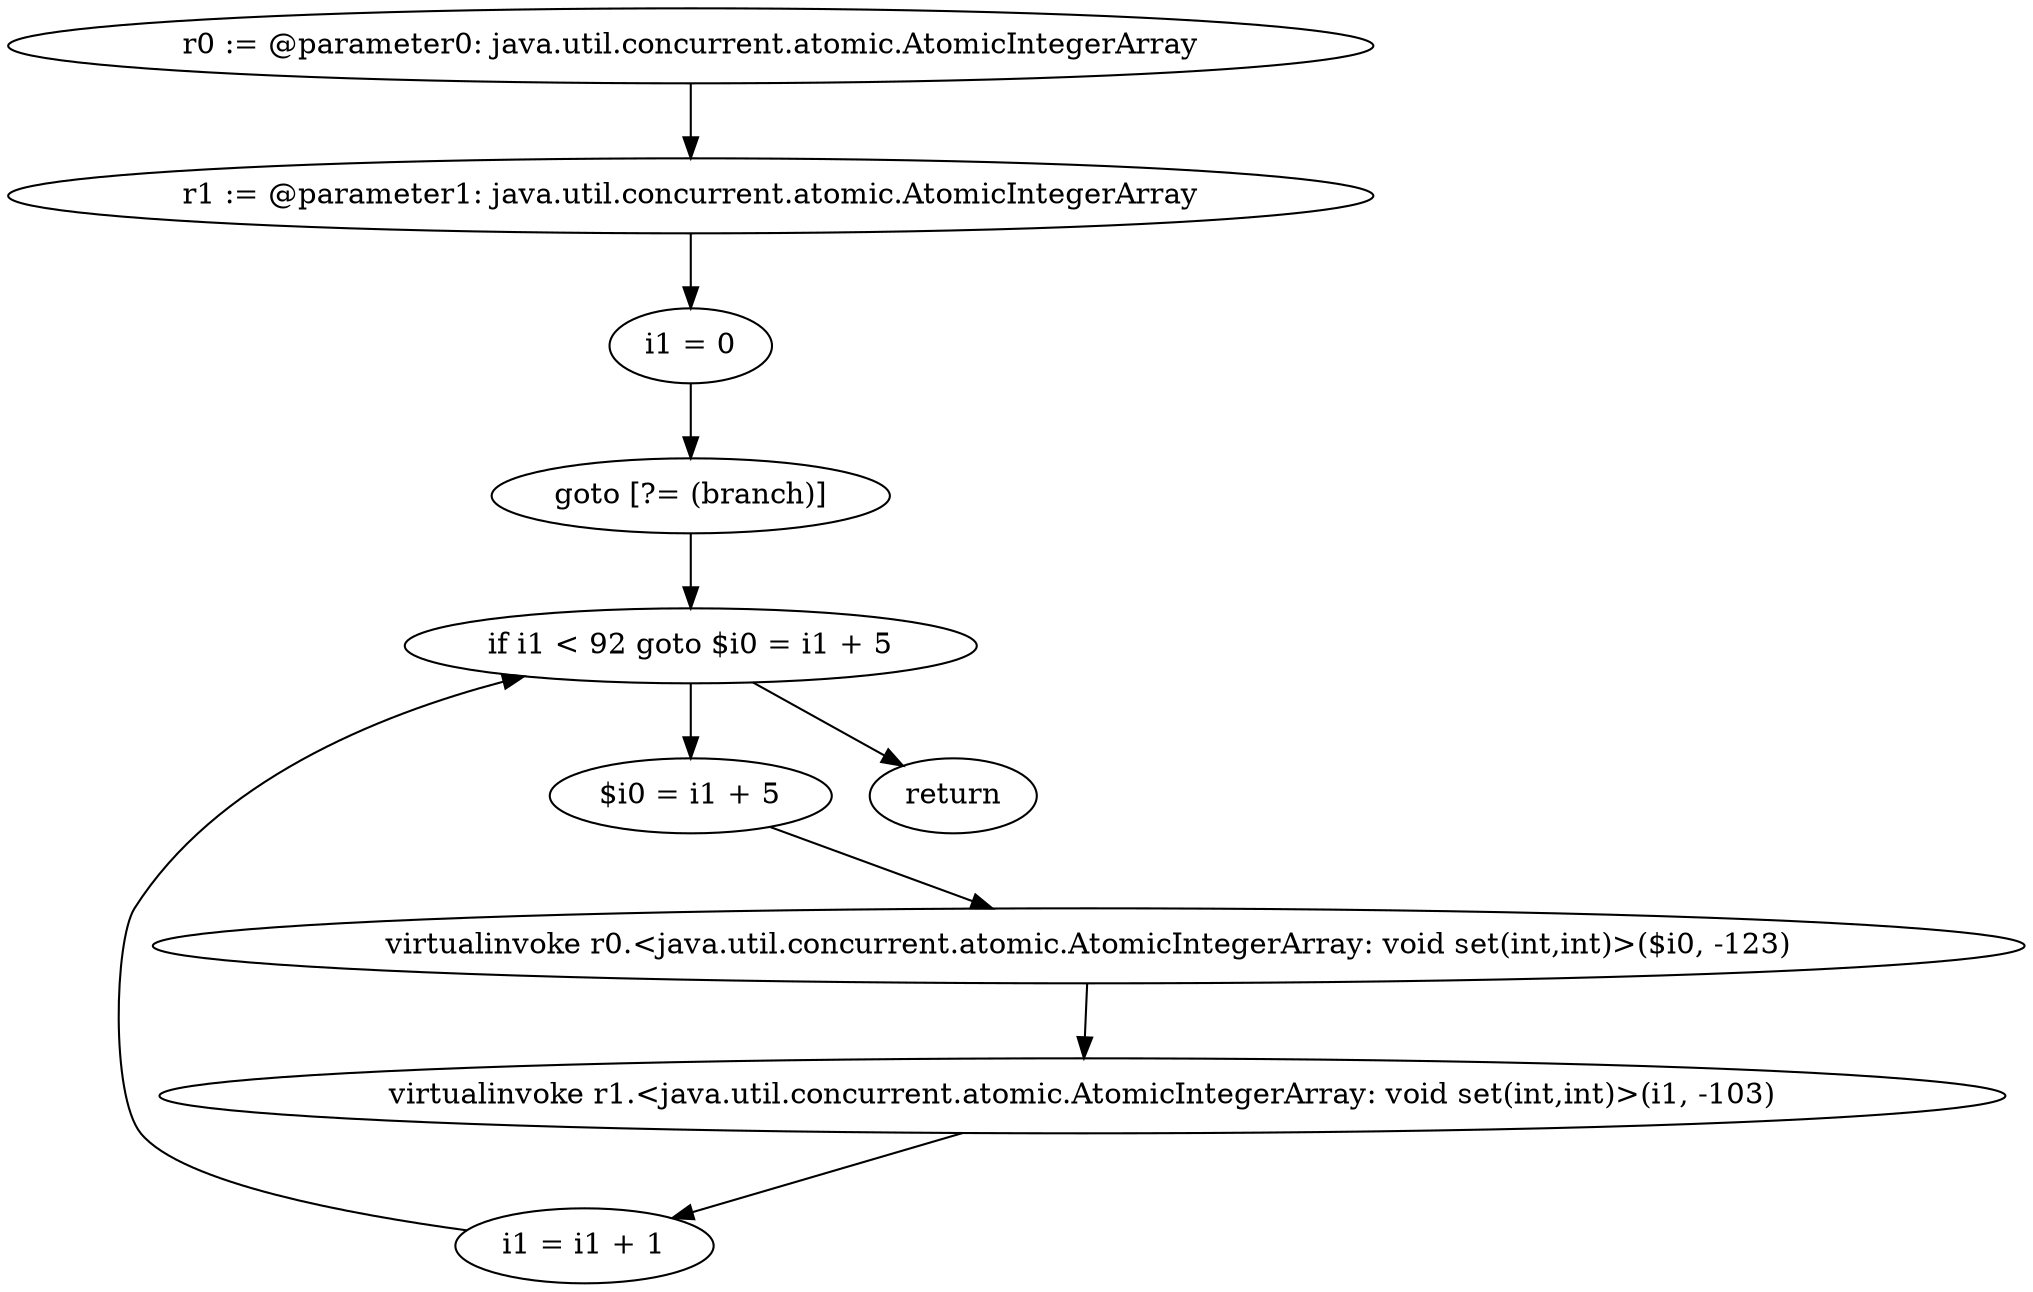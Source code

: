 digraph "unitGraph" {
    "r0 := @parameter0: java.util.concurrent.atomic.AtomicIntegerArray"
    "r1 := @parameter1: java.util.concurrent.atomic.AtomicIntegerArray"
    "i1 = 0"
    "goto [?= (branch)]"
    "$i0 = i1 + 5"
    "virtualinvoke r0.<java.util.concurrent.atomic.AtomicIntegerArray: void set(int,int)>($i0, -123)"
    "virtualinvoke r1.<java.util.concurrent.atomic.AtomicIntegerArray: void set(int,int)>(i1, -103)"
    "i1 = i1 + 1"
    "if i1 < 92 goto $i0 = i1 + 5"
    "return"
    "r0 := @parameter0: java.util.concurrent.atomic.AtomicIntegerArray"->"r1 := @parameter1: java.util.concurrent.atomic.AtomicIntegerArray";
    "r1 := @parameter1: java.util.concurrent.atomic.AtomicIntegerArray"->"i1 = 0";
    "i1 = 0"->"goto [?= (branch)]";
    "goto [?= (branch)]"->"if i1 < 92 goto $i0 = i1 + 5";
    "$i0 = i1 + 5"->"virtualinvoke r0.<java.util.concurrent.atomic.AtomicIntegerArray: void set(int,int)>($i0, -123)";
    "virtualinvoke r0.<java.util.concurrent.atomic.AtomicIntegerArray: void set(int,int)>($i0, -123)"->"virtualinvoke r1.<java.util.concurrent.atomic.AtomicIntegerArray: void set(int,int)>(i1, -103)";
    "virtualinvoke r1.<java.util.concurrent.atomic.AtomicIntegerArray: void set(int,int)>(i1, -103)"->"i1 = i1 + 1";
    "i1 = i1 + 1"->"if i1 < 92 goto $i0 = i1 + 5";
    "if i1 < 92 goto $i0 = i1 + 5"->"return";
    "if i1 < 92 goto $i0 = i1 + 5"->"$i0 = i1 + 5";
}
